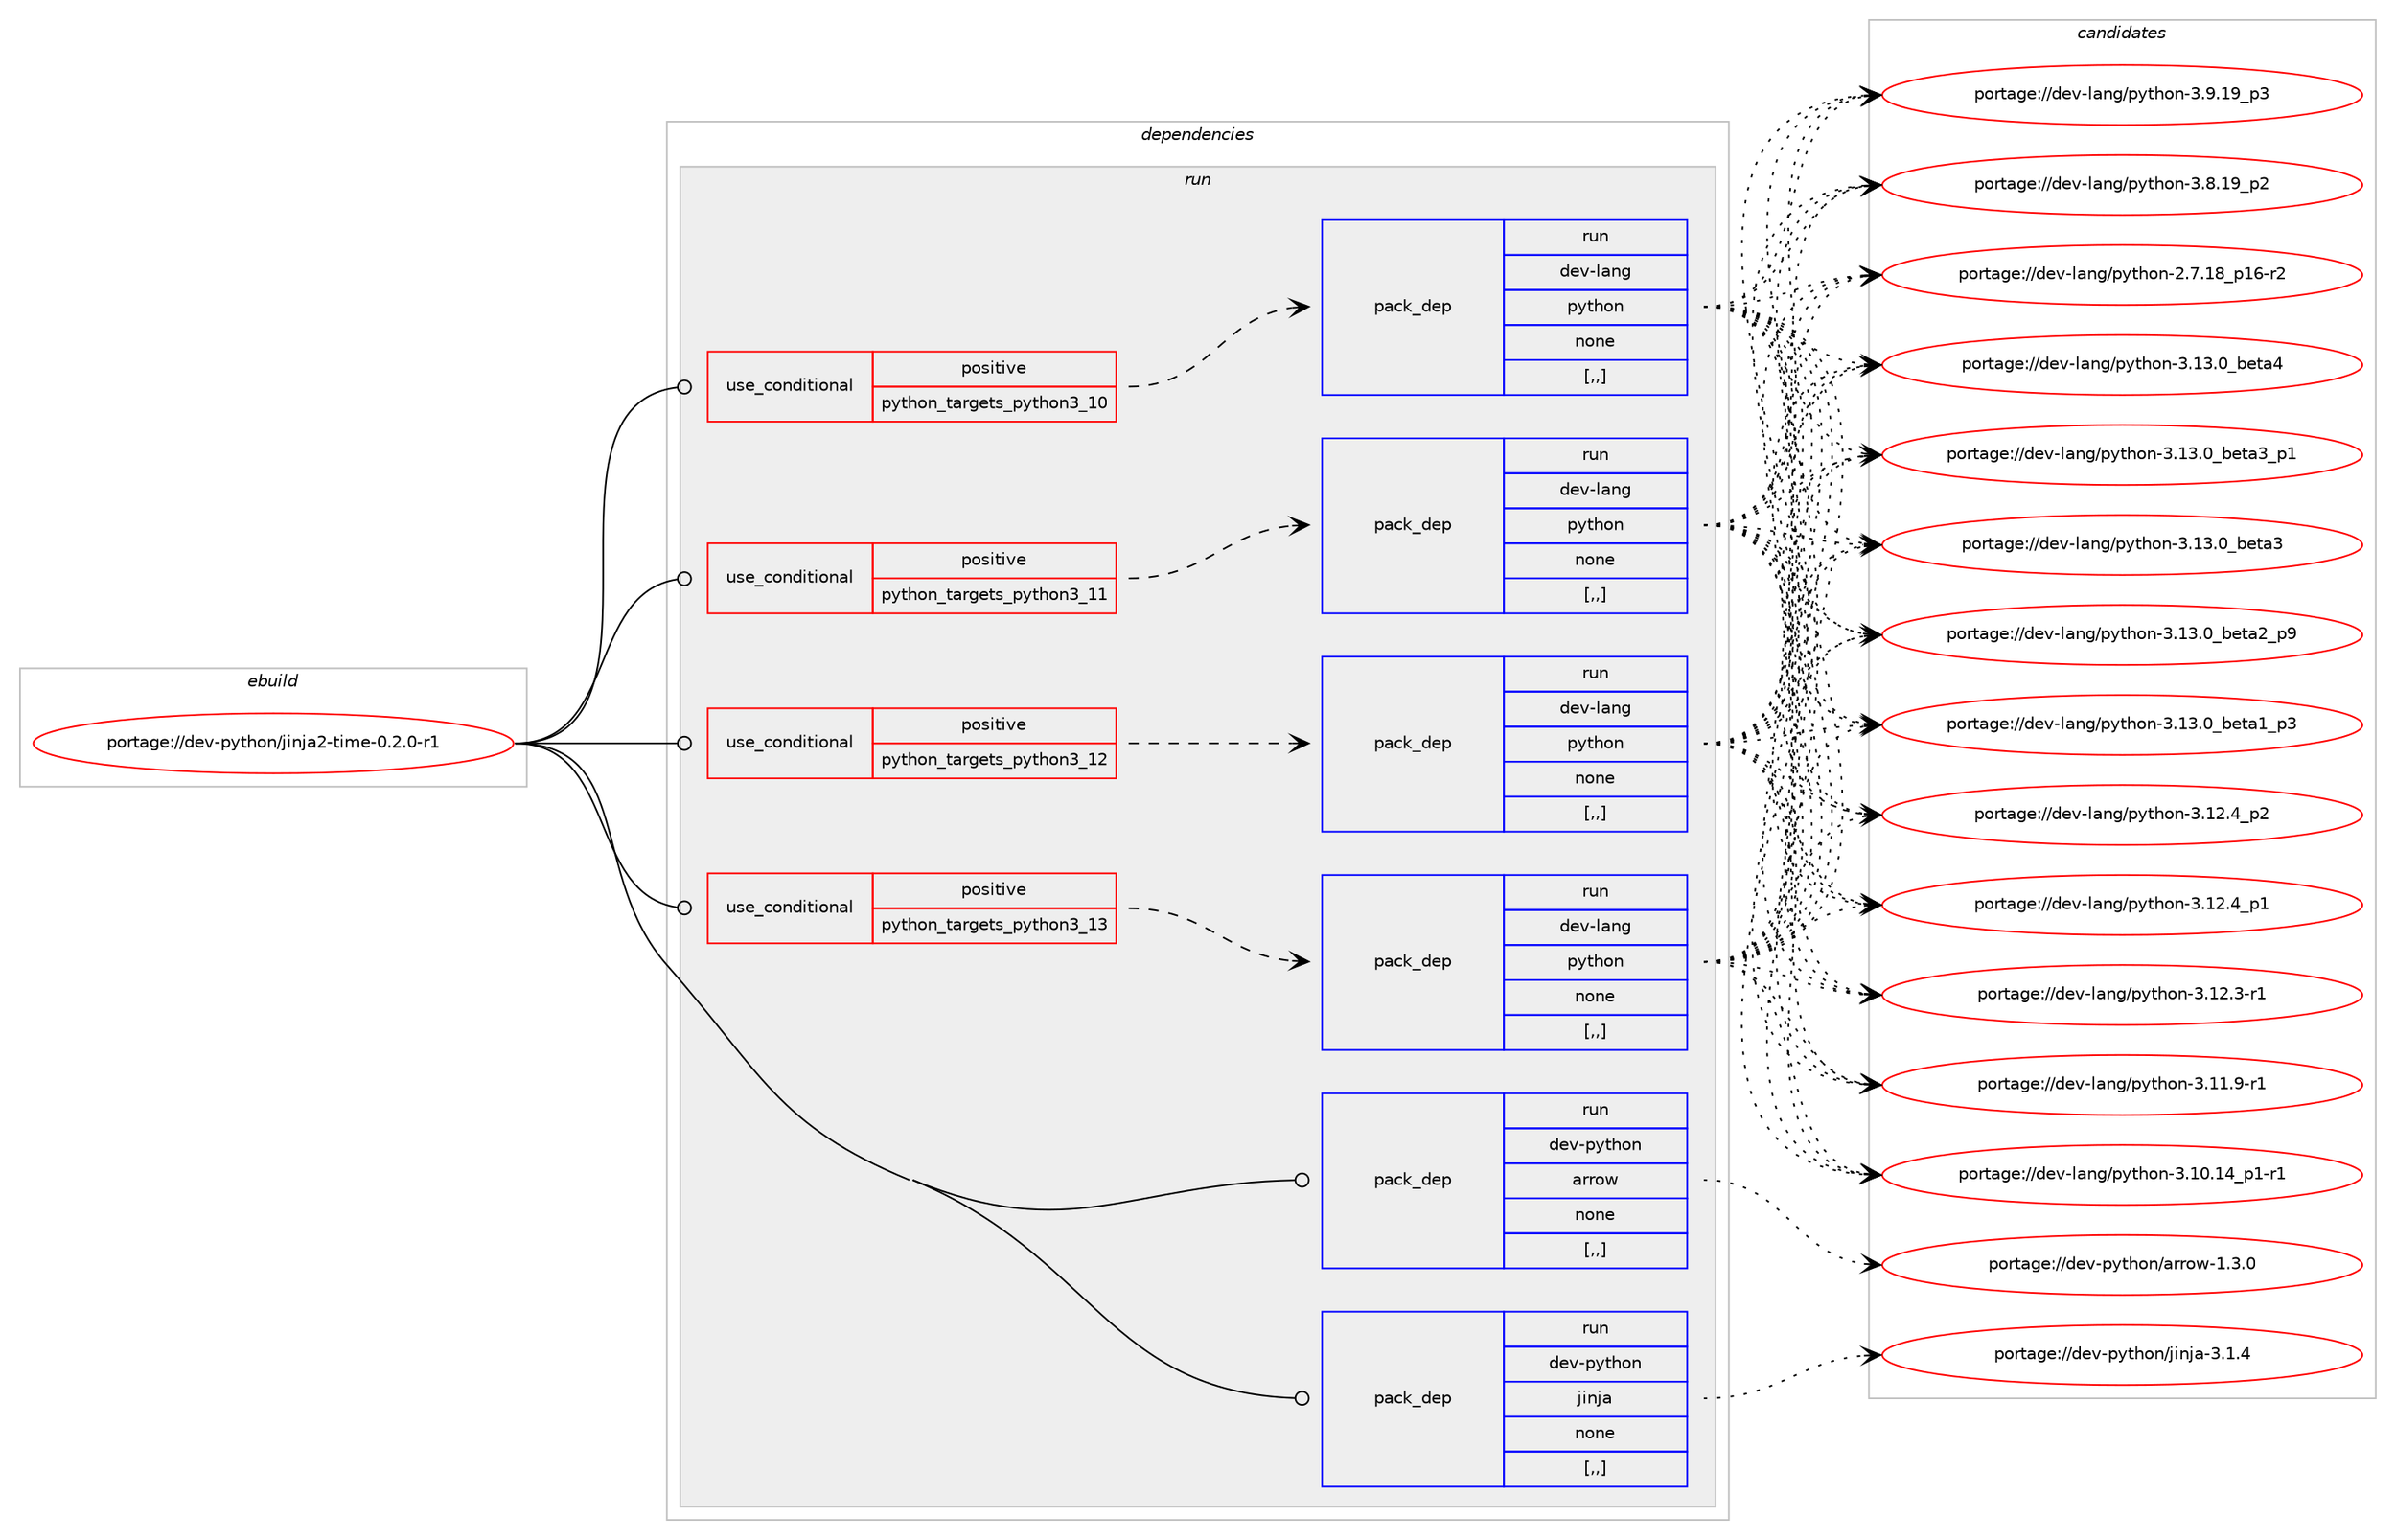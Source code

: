 digraph prolog {

# *************
# Graph options
# *************

newrank=true;
concentrate=true;
compound=true;
graph [rankdir=LR,fontname=Helvetica,fontsize=10,ranksep=1.5];#, ranksep=2.5, nodesep=0.2];
edge  [arrowhead=vee];
node  [fontname=Helvetica,fontsize=10];

# **********
# The ebuild
# **********

subgraph cluster_leftcol {
color=gray;
label=<<i>ebuild</i>>;
id [label="portage://dev-python/jinja2-time-0.2.0-r1", color=red, width=4, href="../dev-python/jinja2-time-0.2.0-r1.svg"];
}

# ****************
# The dependencies
# ****************

subgraph cluster_midcol {
color=gray;
label=<<i>dependencies</i>>;
subgraph cluster_compile {
fillcolor="#eeeeee";
style=filled;
label=<<i>compile</i>>;
}
subgraph cluster_compileandrun {
fillcolor="#eeeeee";
style=filled;
label=<<i>compile and run</i>>;
}
subgraph cluster_run {
fillcolor="#eeeeee";
style=filled;
label=<<i>run</i>>;
subgraph cond33933 {
dependency149173 [label=<<TABLE BORDER="0" CELLBORDER="1" CELLSPACING="0" CELLPADDING="4"><TR><TD ROWSPAN="3" CELLPADDING="10">use_conditional</TD></TR><TR><TD>positive</TD></TR><TR><TD>python_targets_python3_10</TD></TR></TABLE>>, shape=none, color=red];
subgraph pack113991 {
dependency149174 [label=<<TABLE BORDER="0" CELLBORDER="1" CELLSPACING="0" CELLPADDING="4" WIDTH="220"><TR><TD ROWSPAN="6" CELLPADDING="30">pack_dep</TD></TR><TR><TD WIDTH="110">run</TD></TR><TR><TD>dev-lang</TD></TR><TR><TD>python</TD></TR><TR><TD>none</TD></TR><TR><TD>[,,]</TD></TR></TABLE>>, shape=none, color=blue];
}
dependency149173:e -> dependency149174:w [weight=20,style="dashed",arrowhead="vee"];
}
id:e -> dependency149173:w [weight=20,style="solid",arrowhead="odot"];
subgraph cond33934 {
dependency149175 [label=<<TABLE BORDER="0" CELLBORDER="1" CELLSPACING="0" CELLPADDING="4"><TR><TD ROWSPAN="3" CELLPADDING="10">use_conditional</TD></TR><TR><TD>positive</TD></TR><TR><TD>python_targets_python3_11</TD></TR></TABLE>>, shape=none, color=red];
subgraph pack113992 {
dependency149176 [label=<<TABLE BORDER="0" CELLBORDER="1" CELLSPACING="0" CELLPADDING="4" WIDTH="220"><TR><TD ROWSPAN="6" CELLPADDING="30">pack_dep</TD></TR><TR><TD WIDTH="110">run</TD></TR><TR><TD>dev-lang</TD></TR><TR><TD>python</TD></TR><TR><TD>none</TD></TR><TR><TD>[,,]</TD></TR></TABLE>>, shape=none, color=blue];
}
dependency149175:e -> dependency149176:w [weight=20,style="dashed",arrowhead="vee"];
}
id:e -> dependency149175:w [weight=20,style="solid",arrowhead="odot"];
subgraph cond33935 {
dependency149177 [label=<<TABLE BORDER="0" CELLBORDER="1" CELLSPACING="0" CELLPADDING="4"><TR><TD ROWSPAN="3" CELLPADDING="10">use_conditional</TD></TR><TR><TD>positive</TD></TR><TR><TD>python_targets_python3_12</TD></TR></TABLE>>, shape=none, color=red];
subgraph pack113993 {
dependency149178 [label=<<TABLE BORDER="0" CELLBORDER="1" CELLSPACING="0" CELLPADDING="4" WIDTH="220"><TR><TD ROWSPAN="6" CELLPADDING="30">pack_dep</TD></TR><TR><TD WIDTH="110">run</TD></TR><TR><TD>dev-lang</TD></TR><TR><TD>python</TD></TR><TR><TD>none</TD></TR><TR><TD>[,,]</TD></TR></TABLE>>, shape=none, color=blue];
}
dependency149177:e -> dependency149178:w [weight=20,style="dashed",arrowhead="vee"];
}
id:e -> dependency149177:w [weight=20,style="solid",arrowhead="odot"];
subgraph cond33936 {
dependency149179 [label=<<TABLE BORDER="0" CELLBORDER="1" CELLSPACING="0" CELLPADDING="4"><TR><TD ROWSPAN="3" CELLPADDING="10">use_conditional</TD></TR><TR><TD>positive</TD></TR><TR><TD>python_targets_python3_13</TD></TR></TABLE>>, shape=none, color=red];
subgraph pack113994 {
dependency149180 [label=<<TABLE BORDER="0" CELLBORDER="1" CELLSPACING="0" CELLPADDING="4" WIDTH="220"><TR><TD ROWSPAN="6" CELLPADDING="30">pack_dep</TD></TR><TR><TD WIDTH="110">run</TD></TR><TR><TD>dev-lang</TD></TR><TR><TD>python</TD></TR><TR><TD>none</TD></TR><TR><TD>[,,]</TD></TR></TABLE>>, shape=none, color=blue];
}
dependency149179:e -> dependency149180:w [weight=20,style="dashed",arrowhead="vee"];
}
id:e -> dependency149179:w [weight=20,style="solid",arrowhead="odot"];
subgraph pack113995 {
dependency149181 [label=<<TABLE BORDER="0" CELLBORDER="1" CELLSPACING="0" CELLPADDING="4" WIDTH="220"><TR><TD ROWSPAN="6" CELLPADDING="30">pack_dep</TD></TR><TR><TD WIDTH="110">run</TD></TR><TR><TD>dev-python</TD></TR><TR><TD>arrow</TD></TR><TR><TD>none</TD></TR><TR><TD>[,,]</TD></TR></TABLE>>, shape=none, color=blue];
}
id:e -> dependency149181:w [weight=20,style="solid",arrowhead="odot"];
subgraph pack113996 {
dependency149182 [label=<<TABLE BORDER="0" CELLBORDER="1" CELLSPACING="0" CELLPADDING="4" WIDTH="220"><TR><TD ROWSPAN="6" CELLPADDING="30">pack_dep</TD></TR><TR><TD WIDTH="110">run</TD></TR><TR><TD>dev-python</TD></TR><TR><TD>jinja</TD></TR><TR><TD>none</TD></TR><TR><TD>[,,]</TD></TR></TABLE>>, shape=none, color=blue];
}
id:e -> dependency149182:w [weight=20,style="solid",arrowhead="odot"];
}
}

# **************
# The candidates
# **************

subgraph cluster_choices {
rank=same;
color=gray;
label=<<i>candidates</i>>;

subgraph choice113991 {
color=black;
nodesep=1;
choice1001011184510897110103471121211161041111104551464951464895981011169752 [label="portage://dev-lang/python-3.13.0_beta4", color=red, width=4,href="../dev-lang/python-3.13.0_beta4.svg"];
choice10010111845108971101034711212111610411111045514649514648959810111697519511249 [label="portage://dev-lang/python-3.13.0_beta3_p1", color=red, width=4,href="../dev-lang/python-3.13.0_beta3_p1.svg"];
choice1001011184510897110103471121211161041111104551464951464895981011169751 [label="portage://dev-lang/python-3.13.0_beta3", color=red, width=4,href="../dev-lang/python-3.13.0_beta3.svg"];
choice10010111845108971101034711212111610411111045514649514648959810111697509511257 [label="portage://dev-lang/python-3.13.0_beta2_p9", color=red, width=4,href="../dev-lang/python-3.13.0_beta2_p9.svg"];
choice10010111845108971101034711212111610411111045514649514648959810111697499511251 [label="portage://dev-lang/python-3.13.0_beta1_p3", color=red, width=4,href="../dev-lang/python-3.13.0_beta1_p3.svg"];
choice100101118451089711010347112121116104111110455146495046529511250 [label="portage://dev-lang/python-3.12.4_p2", color=red, width=4,href="../dev-lang/python-3.12.4_p2.svg"];
choice100101118451089711010347112121116104111110455146495046529511249 [label="portage://dev-lang/python-3.12.4_p1", color=red, width=4,href="../dev-lang/python-3.12.4_p1.svg"];
choice100101118451089711010347112121116104111110455146495046514511449 [label="portage://dev-lang/python-3.12.3-r1", color=red, width=4,href="../dev-lang/python-3.12.3-r1.svg"];
choice100101118451089711010347112121116104111110455146494946574511449 [label="portage://dev-lang/python-3.11.9-r1", color=red, width=4,href="../dev-lang/python-3.11.9-r1.svg"];
choice100101118451089711010347112121116104111110455146494846495295112494511449 [label="portage://dev-lang/python-3.10.14_p1-r1", color=red, width=4,href="../dev-lang/python-3.10.14_p1-r1.svg"];
choice100101118451089711010347112121116104111110455146574649579511251 [label="portage://dev-lang/python-3.9.19_p3", color=red, width=4,href="../dev-lang/python-3.9.19_p3.svg"];
choice100101118451089711010347112121116104111110455146564649579511250 [label="portage://dev-lang/python-3.8.19_p2", color=red, width=4,href="../dev-lang/python-3.8.19_p2.svg"];
choice100101118451089711010347112121116104111110455046554649569511249544511450 [label="portage://dev-lang/python-2.7.18_p16-r2", color=red, width=4,href="../dev-lang/python-2.7.18_p16-r2.svg"];
dependency149174:e -> choice1001011184510897110103471121211161041111104551464951464895981011169752:w [style=dotted,weight="100"];
dependency149174:e -> choice10010111845108971101034711212111610411111045514649514648959810111697519511249:w [style=dotted,weight="100"];
dependency149174:e -> choice1001011184510897110103471121211161041111104551464951464895981011169751:w [style=dotted,weight="100"];
dependency149174:e -> choice10010111845108971101034711212111610411111045514649514648959810111697509511257:w [style=dotted,weight="100"];
dependency149174:e -> choice10010111845108971101034711212111610411111045514649514648959810111697499511251:w [style=dotted,weight="100"];
dependency149174:e -> choice100101118451089711010347112121116104111110455146495046529511250:w [style=dotted,weight="100"];
dependency149174:e -> choice100101118451089711010347112121116104111110455146495046529511249:w [style=dotted,weight="100"];
dependency149174:e -> choice100101118451089711010347112121116104111110455146495046514511449:w [style=dotted,weight="100"];
dependency149174:e -> choice100101118451089711010347112121116104111110455146494946574511449:w [style=dotted,weight="100"];
dependency149174:e -> choice100101118451089711010347112121116104111110455146494846495295112494511449:w [style=dotted,weight="100"];
dependency149174:e -> choice100101118451089711010347112121116104111110455146574649579511251:w [style=dotted,weight="100"];
dependency149174:e -> choice100101118451089711010347112121116104111110455146564649579511250:w [style=dotted,weight="100"];
dependency149174:e -> choice100101118451089711010347112121116104111110455046554649569511249544511450:w [style=dotted,weight="100"];
}
subgraph choice113992 {
color=black;
nodesep=1;
choice1001011184510897110103471121211161041111104551464951464895981011169752 [label="portage://dev-lang/python-3.13.0_beta4", color=red, width=4,href="../dev-lang/python-3.13.0_beta4.svg"];
choice10010111845108971101034711212111610411111045514649514648959810111697519511249 [label="portage://dev-lang/python-3.13.0_beta3_p1", color=red, width=4,href="../dev-lang/python-3.13.0_beta3_p1.svg"];
choice1001011184510897110103471121211161041111104551464951464895981011169751 [label="portage://dev-lang/python-3.13.0_beta3", color=red, width=4,href="../dev-lang/python-3.13.0_beta3.svg"];
choice10010111845108971101034711212111610411111045514649514648959810111697509511257 [label="portage://dev-lang/python-3.13.0_beta2_p9", color=red, width=4,href="../dev-lang/python-3.13.0_beta2_p9.svg"];
choice10010111845108971101034711212111610411111045514649514648959810111697499511251 [label="portage://dev-lang/python-3.13.0_beta1_p3", color=red, width=4,href="../dev-lang/python-3.13.0_beta1_p3.svg"];
choice100101118451089711010347112121116104111110455146495046529511250 [label="portage://dev-lang/python-3.12.4_p2", color=red, width=4,href="../dev-lang/python-3.12.4_p2.svg"];
choice100101118451089711010347112121116104111110455146495046529511249 [label="portage://dev-lang/python-3.12.4_p1", color=red, width=4,href="../dev-lang/python-3.12.4_p1.svg"];
choice100101118451089711010347112121116104111110455146495046514511449 [label="portage://dev-lang/python-3.12.3-r1", color=red, width=4,href="../dev-lang/python-3.12.3-r1.svg"];
choice100101118451089711010347112121116104111110455146494946574511449 [label="portage://dev-lang/python-3.11.9-r1", color=red, width=4,href="../dev-lang/python-3.11.9-r1.svg"];
choice100101118451089711010347112121116104111110455146494846495295112494511449 [label="portage://dev-lang/python-3.10.14_p1-r1", color=red, width=4,href="../dev-lang/python-3.10.14_p1-r1.svg"];
choice100101118451089711010347112121116104111110455146574649579511251 [label="portage://dev-lang/python-3.9.19_p3", color=red, width=4,href="../dev-lang/python-3.9.19_p3.svg"];
choice100101118451089711010347112121116104111110455146564649579511250 [label="portage://dev-lang/python-3.8.19_p2", color=red, width=4,href="../dev-lang/python-3.8.19_p2.svg"];
choice100101118451089711010347112121116104111110455046554649569511249544511450 [label="portage://dev-lang/python-2.7.18_p16-r2", color=red, width=4,href="../dev-lang/python-2.7.18_p16-r2.svg"];
dependency149176:e -> choice1001011184510897110103471121211161041111104551464951464895981011169752:w [style=dotted,weight="100"];
dependency149176:e -> choice10010111845108971101034711212111610411111045514649514648959810111697519511249:w [style=dotted,weight="100"];
dependency149176:e -> choice1001011184510897110103471121211161041111104551464951464895981011169751:w [style=dotted,weight="100"];
dependency149176:e -> choice10010111845108971101034711212111610411111045514649514648959810111697509511257:w [style=dotted,weight="100"];
dependency149176:e -> choice10010111845108971101034711212111610411111045514649514648959810111697499511251:w [style=dotted,weight="100"];
dependency149176:e -> choice100101118451089711010347112121116104111110455146495046529511250:w [style=dotted,weight="100"];
dependency149176:e -> choice100101118451089711010347112121116104111110455146495046529511249:w [style=dotted,weight="100"];
dependency149176:e -> choice100101118451089711010347112121116104111110455146495046514511449:w [style=dotted,weight="100"];
dependency149176:e -> choice100101118451089711010347112121116104111110455146494946574511449:w [style=dotted,weight="100"];
dependency149176:e -> choice100101118451089711010347112121116104111110455146494846495295112494511449:w [style=dotted,weight="100"];
dependency149176:e -> choice100101118451089711010347112121116104111110455146574649579511251:w [style=dotted,weight="100"];
dependency149176:e -> choice100101118451089711010347112121116104111110455146564649579511250:w [style=dotted,weight="100"];
dependency149176:e -> choice100101118451089711010347112121116104111110455046554649569511249544511450:w [style=dotted,weight="100"];
}
subgraph choice113993 {
color=black;
nodesep=1;
choice1001011184510897110103471121211161041111104551464951464895981011169752 [label="portage://dev-lang/python-3.13.0_beta4", color=red, width=4,href="../dev-lang/python-3.13.0_beta4.svg"];
choice10010111845108971101034711212111610411111045514649514648959810111697519511249 [label="portage://dev-lang/python-3.13.0_beta3_p1", color=red, width=4,href="../dev-lang/python-3.13.0_beta3_p1.svg"];
choice1001011184510897110103471121211161041111104551464951464895981011169751 [label="portage://dev-lang/python-3.13.0_beta3", color=red, width=4,href="../dev-lang/python-3.13.0_beta3.svg"];
choice10010111845108971101034711212111610411111045514649514648959810111697509511257 [label="portage://dev-lang/python-3.13.0_beta2_p9", color=red, width=4,href="../dev-lang/python-3.13.0_beta2_p9.svg"];
choice10010111845108971101034711212111610411111045514649514648959810111697499511251 [label="portage://dev-lang/python-3.13.0_beta1_p3", color=red, width=4,href="../dev-lang/python-3.13.0_beta1_p3.svg"];
choice100101118451089711010347112121116104111110455146495046529511250 [label="portage://dev-lang/python-3.12.4_p2", color=red, width=4,href="../dev-lang/python-3.12.4_p2.svg"];
choice100101118451089711010347112121116104111110455146495046529511249 [label="portage://dev-lang/python-3.12.4_p1", color=red, width=4,href="../dev-lang/python-3.12.4_p1.svg"];
choice100101118451089711010347112121116104111110455146495046514511449 [label="portage://dev-lang/python-3.12.3-r1", color=red, width=4,href="../dev-lang/python-3.12.3-r1.svg"];
choice100101118451089711010347112121116104111110455146494946574511449 [label="portage://dev-lang/python-3.11.9-r1", color=red, width=4,href="../dev-lang/python-3.11.9-r1.svg"];
choice100101118451089711010347112121116104111110455146494846495295112494511449 [label="portage://dev-lang/python-3.10.14_p1-r1", color=red, width=4,href="../dev-lang/python-3.10.14_p1-r1.svg"];
choice100101118451089711010347112121116104111110455146574649579511251 [label="portage://dev-lang/python-3.9.19_p3", color=red, width=4,href="../dev-lang/python-3.9.19_p3.svg"];
choice100101118451089711010347112121116104111110455146564649579511250 [label="portage://dev-lang/python-3.8.19_p2", color=red, width=4,href="../dev-lang/python-3.8.19_p2.svg"];
choice100101118451089711010347112121116104111110455046554649569511249544511450 [label="portage://dev-lang/python-2.7.18_p16-r2", color=red, width=4,href="../dev-lang/python-2.7.18_p16-r2.svg"];
dependency149178:e -> choice1001011184510897110103471121211161041111104551464951464895981011169752:w [style=dotted,weight="100"];
dependency149178:e -> choice10010111845108971101034711212111610411111045514649514648959810111697519511249:w [style=dotted,weight="100"];
dependency149178:e -> choice1001011184510897110103471121211161041111104551464951464895981011169751:w [style=dotted,weight="100"];
dependency149178:e -> choice10010111845108971101034711212111610411111045514649514648959810111697509511257:w [style=dotted,weight="100"];
dependency149178:e -> choice10010111845108971101034711212111610411111045514649514648959810111697499511251:w [style=dotted,weight="100"];
dependency149178:e -> choice100101118451089711010347112121116104111110455146495046529511250:w [style=dotted,weight="100"];
dependency149178:e -> choice100101118451089711010347112121116104111110455146495046529511249:w [style=dotted,weight="100"];
dependency149178:e -> choice100101118451089711010347112121116104111110455146495046514511449:w [style=dotted,weight="100"];
dependency149178:e -> choice100101118451089711010347112121116104111110455146494946574511449:w [style=dotted,weight="100"];
dependency149178:e -> choice100101118451089711010347112121116104111110455146494846495295112494511449:w [style=dotted,weight="100"];
dependency149178:e -> choice100101118451089711010347112121116104111110455146574649579511251:w [style=dotted,weight="100"];
dependency149178:e -> choice100101118451089711010347112121116104111110455146564649579511250:w [style=dotted,weight="100"];
dependency149178:e -> choice100101118451089711010347112121116104111110455046554649569511249544511450:w [style=dotted,weight="100"];
}
subgraph choice113994 {
color=black;
nodesep=1;
choice1001011184510897110103471121211161041111104551464951464895981011169752 [label="portage://dev-lang/python-3.13.0_beta4", color=red, width=4,href="../dev-lang/python-3.13.0_beta4.svg"];
choice10010111845108971101034711212111610411111045514649514648959810111697519511249 [label="portage://dev-lang/python-3.13.0_beta3_p1", color=red, width=4,href="../dev-lang/python-3.13.0_beta3_p1.svg"];
choice1001011184510897110103471121211161041111104551464951464895981011169751 [label="portage://dev-lang/python-3.13.0_beta3", color=red, width=4,href="../dev-lang/python-3.13.0_beta3.svg"];
choice10010111845108971101034711212111610411111045514649514648959810111697509511257 [label="portage://dev-lang/python-3.13.0_beta2_p9", color=red, width=4,href="../dev-lang/python-3.13.0_beta2_p9.svg"];
choice10010111845108971101034711212111610411111045514649514648959810111697499511251 [label="portage://dev-lang/python-3.13.0_beta1_p3", color=red, width=4,href="../dev-lang/python-3.13.0_beta1_p3.svg"];
choice100101118451089711010347112121116104111110455146495046529511250 [label="portage://dev-lang/python-3.12.4_p2", color=red, width=4,href="../dev-lang/python-3.12.4_p2.svg"];
choice100101118451089711010347112121116104111110455146495046529511249 [label="portage://dev-lang/python-3.12.4_p1", color=red, width=4,href="../dev-lang/python-3.12.4_p1.svg"];
choice100101118451089711010347112121116104111110455146495046514511449 [label="portage://dev-lang/python-3.12.3-r1", color=red, width=4,href="../dev-lang/python-3.12.3-r1.svg"];
choice100101118451089711010347112121116104111110455146494946574511449 [label="portage://dev-lang/python-3.11.9-r1", color=red, width=4,href="../dev-lang/python-3.11.9-r1.svg"];
choice100101118451089711010347112121116104111110455146494846495295112494511449 [label="portage://dev-lang/python-3.10.14_p1-r1", color=red, width=4,href="../dev-lang/python-3.10.14_p1-r1.svg"];
choice100101118451089711010347112121116104111110455146574649579511251 [label="portage://dev-lang/python-3.9.19_p3", color=red, width=4,href="../dev-lang/python-3.9.19_p3.svg"];
choice100101118451089711010347112121116104111110455146564649579511250 [label="portage://dev-lang/python-3.8.19_p2", color=red, width=4,href="../dev-lang/python-3.8.19_p2.svg"];
choice100101118451089711010347112121116104111110455046554649569511249544511450 [label="portage://dev-lang/python-2.7.18_p16-r2", color=red, width=4,href="../dev-lang/python-2.7.18_p16-r2.svg"];
dependency149180:e -> choice1001011184510897110103471121211161041111104551464951464895981011169752:w [style=dotted,weight="100"];
dependency149180:e -> choice10010111845108971101034711212111610411111045514649514648959810111697519511249:w [style=dotted,weight="100"];
dependency149180:e -> choice1001011184510897110103471121211161041111104551464951464895981011169751:w [style=dotted,weight="100"];
dependency149180:e -> choice10010111845108971101034711212111610411111045514649514648959810111697509511257:w [style=dotted,weight="100"];
dependency149180:e -> choice10010111845108971101034711212111610411111045514649514648959810111697499511251:w [style=dotted,weight="100"];
dependency149180:e -> choice100101118451089711010347112121116104111110455146495046529511250:w [style=dotted,weight="100"];
dependency149180:e -> choice100101118451089711010347112121116104111110455146495046529511249:w [style=dotted,weight="100"];
dependency149180:e -> choice100101118451089711010347112121116104111110455146495046514511449:w [style=dotted,weight="100"];
dependency149180:e -> choice100101118451089711010347112121116104111110455146494946574511449:w [style=dotted,weight="100"];
dependency149180:e -> choice100101118451089711010347112121116104111110455146494846495295112494511449:w [style=dotted,weight="100"];
dependency149180:e -> choice100101118451089711010347112121116104111110455146574649579511251:w [style=dotted,weight="100"];
dependency149180:e -> choice100101118451089711010347112121116104111110455146564649579511250:w [style=dotted,weight="100"];
dependency149180:e -> choice100101118451089711010347112121116104111110455046554649569511249544511450:w [style=dotted,weight="100"];
}
subgraph choice113995 {
color=black;
nodesep=1;
choice100101118451121211161041111104797114114111119454946514648 [label="portage://dev-python/arrow-1.3.0", color=red, width=4,href="../dev-python/arrow-1.3.0.svg"];
dependency149181:e -> choice100101118451121211161041111104797114114111119454946514648:w [style=dotted,weight="100"];
}
subgraph choice113996 {
color=black;
nodesep=1;
choice100101118451121211161041111104710610511010697455146494652 [label="portage://dev-python/jinja-3.1.4", color=red, width=4,href="../dev-python/jinja-3.1.4.svg"];
dependency149182:e -> choice100101118451121211161041111104710610511010697455146494652:w [style=dotted,weight="100"];
}
}

}
